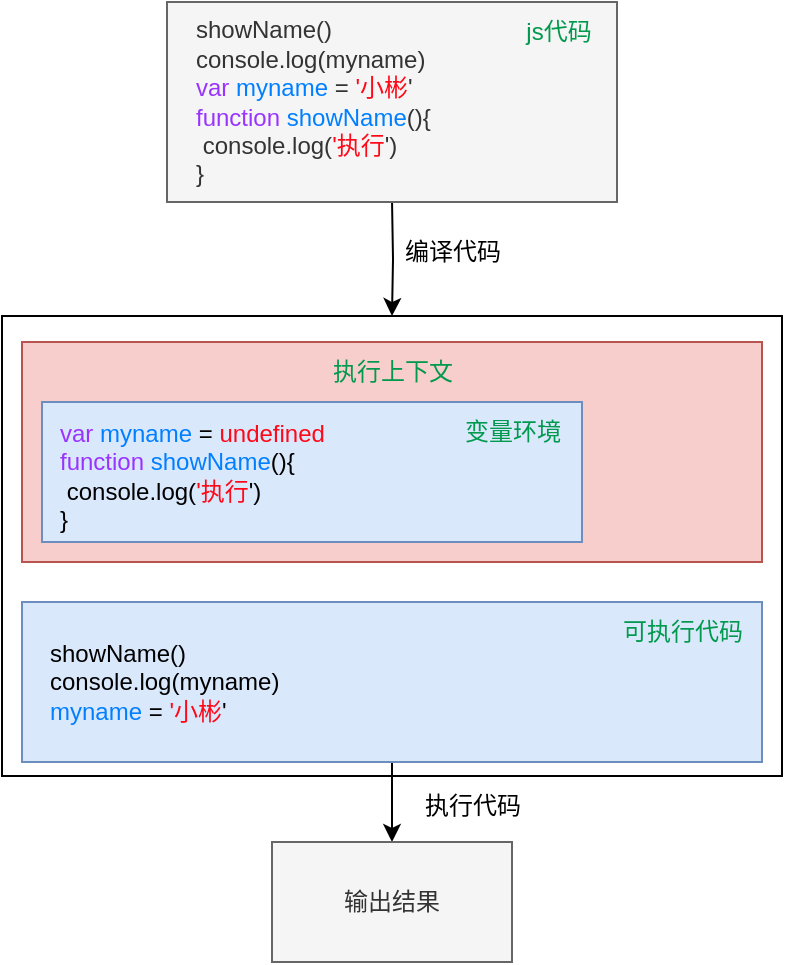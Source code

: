 <mxfile version="20.4.2" type="github">
  <diagram id="MqSlupV09XDeWsoctVPR" name="第 1 页">
    <mxGraphModel dx="1426" dy="794" grid="1" gridSize="10" guides="1" tooltips="1" connect="1" arrows="1" fold="1" page="1" pageScale="1" pageWidth="3300" pageHeight="4681" math="0" shadow="0">
      <root>
        <mxCell id="0" />
        <mxCell id="1" parent="0" />
        <mxCell id="TW5Gy77DwIipH52Wo86Y-6" value="" style="rounded=0;whiteSpace=wrap;html=1;" vertex="1" parent="1">
          <mxGeometry x="530" y="277" width="390" height="230" as="geometry" />
        </mxCell>
        <mxCell id="TW5Gy77DwIipH52Wo86Y-8" style="edgeStyle=orthogonalEdgeStyle;rounded=0;orthogonalLoop=1;jettySize=auto;html=1;exitX=0.5;exitY=1;exitDx=0;exitDy=0;entryX=0.5;entryY=0;entryDx=0;entryDy=0;" edge="1" parent="1" target="TW5Gy77DwIipH52Wo86Y-6">
          <mxGeometry relative="1" as="geometry">
            <mxPoint x="725.005" y="219" as="sourcePoint" />
          </mxGeometry>
        </mxCell>
        <mxCell id="TW5Gy77DwIipH52Wo86Y-9" value="编译代码" style="text;html=1;align=center;verticalAlign=middle;resizable=0;points=[];autosize=1;strokeColor=none;fillColor=none;" vertex="1" parent="1">
          <mxGeometry x="720" y="230" width="70" height="30" as="geometry" />
        </mxCell>
        <mxCell id="TW5Gy77DwIipH52Wo86Y-10" value="" style="rounded=0;whiteSpace=wrap;html=1;fillColor=#f8cecc;strokeColor=#b85450;" vertex="1" parent="1">
          <mxGeometry x="540" y="290" width="370" height="110" as="geometry" />
        </mxCell>
        <mxCell id="TW5Gy77DwIipH52Wo86Y-11" value="&lt;font color=&quot;#00994d&quot;&gt;执行上下文&lt;/font&gt;" style="text;html=1;align=center;verticalAlign=middle;resizable=0;points=[];autosize=1;strokeColor=none;fillColor=none;" vertex="1" parent="1">
          <mxGeometry x="685" y="290" width="80" height="30" as="geometry" />
        </mxCell>
        <mxCell id="TW5Gy77DwIipH52Wo86Y-19" value="showName()&lt;br&gt;console.log(myname)&lt;br&gt;&lt;font color=&quot;#9933ff&quot;&gt;var&lt;/font&gt; &lt;font color=&quot;#007fff&quot;&gt;myname&lt;/font&gt; = &lt;font color=&quot;#ff0818&quot;&gt;&#39;小彬&lt;/font&gt;&#39;&lt;br&gt;&lt;font color=&quot;#9933ff&quot;&gt;function&lt;/font&gt; &lt;font color=&quot;#007fff&quot;&gt;showName&lt;/font&gt;(){&lt;br&gt;&lt;span style=&quot;white-space: pre;&quot;&gt;	&lt;/span&gt;console.log(&lt;font color=&quot;#ff0818&quot;&gt;&#39;执行&lt;/font&gt;&#39;)&lt;br&gt;}" style="rounded=0;whiteSpace=wrap;html=1;align=left;spacingLeft=12;fillColor=#f5f5f5;strokeColor=#666666;fontColor=#333333;" vertex="1" parent="1">
          <mxGeometry x="612.5" y="120" width="225" height="100" as="geometry" />
        </mxCell>
        <mxCell id="TW5Gy77DwIipH52Wo86Y-27" style="edgeStyle=orthogonalEdgeStyle;rounded=0;orthogonalLoop=1;jettySize=auto;html=1;exitX=0.5;exitY=1;exitDx=0;exitDy=0;fontColor=#000000;" edge="1" parent="1" source="TW5Gy77DwIipH52Wo86Y-21" target="TW5Gy77DwIipH52Wo86Y-26">
          <mxGeometry relative="1" as="geometry" />
        </mxCell>
        <mxCell id="TW5Gy77DwIipH52Wo86Y-21" value="showName()&lt;br&gt;console.log(myname)&lt;br&gt;&lt;font color=&quot;#007fff&quot;&gt;myname&lt;/font&gt; = &lt;font color=&quot;#ff0818&quot;&gt;&#39;小彬&lt;/font&gt;&#39;&lt;br&gt;" style="rounded=0;whiteSpace=wrap;html=1;align=left;spacingLeft=12;fillColor=#dae8fc;strokeColor=#6c8ebf;" vertex="1" parent="1">
          <mxGeometry x="540" y="420" width="370" height="80" as="geometry" />
        </mxCell>
        <mxCell id="TW5Gy77DwIipH52Wo86Y-17" value="&lt;font color=&quot;#00994d&quot;&gt;可执行代码&lt;/font&gt;" style="text;html=1;align=center;verticalAlign=middle;resizable=0;points=[];autosize=1;strokeColor=none;fillColor=none;" vertex="1" parent="1">
          <mxGeometry x="830" y="420" width="80" height="30" as="geometry" />
        </mxCell>
        <mxCell id="TW5Gy77DwIipH52Wo86Y-20" value="&lt;p style=&quot;line-height: 1.2;&quot;&gt;&lt;/p&gt;&lt;div style=&quot;&quot;&gt;&lt;br&gt;&lt;/div&gt;&lt;font color=&quot;#9933ff&quot;&gt;&lt;div style=&quot;&quot;&gt;&lt;font style=&quot;background-color: initial;&quot; color=&quot;#9933ff&quot;&gt;var&lt;/font&gt;&lt;span style=&quot;background-color: initial; color: rgb(0, 0, 0);&quot;&gt; &lt;/span&gt;&lt;font style=&quot;background-color: initial;&quot; color=&quot;#007fff&quot;&gt;myname&lt;/font&gt;&lt;span style=&quot;background-color: initial; color: rgb(0, 0, 0);&quot;&gt; = &lt;/span&gt;&lt;font style=&quot;background-color: initial;&quot; color=&quot;#ff0818&quot;&gt;undefined&lt;/font&gt;&lt;/div&gt;&lt;/font&gt;&lt;font color=&quot;#9933ff&quot;&gt;&lt;div style=&quot;&quot;&gt;&lt;font style=&quot;background-color: initial;&quot; color=&quot;#9933ff&quot;&gt;function&lt;/font&gt;&lt;span style=&quot;background-color: initial; color: rgb(0, 0, 0);&quot;&gt; &lt;/span&gt;&lt;font style=&quot;background-color: initial;&quot; color=&quot;#007fff&quot;&gt;showName&lt;/font&gt;&lt;span style=&quot;background-color: initial; color: rgb(0, 0, 0);&quot;&gt;(){&lt;/span&gt;&lt;/div&gt;&lt;/font&gt;&lt;span style=&quot;white-space: pre;&quot;&gt;&lt;div style=&quot;&quot;&gt;&lt;span style=&quot;background-color: initial;&quot;&gt;	&lt;/span&gt;&lt;span style=&quot;background-color: initial; white-space: normal;&quot;&gt;console.log(&lt;/span&gt;&lt;font style=&quot;background-color: initial; white-space: normal;&quot; color=&quot;#ff0818&quot;&gt;&#39;执行&lt;/font&gt;&lt;span style=&quot;background-color: initial; white-space: normal;&quot;&gt;&#39;)&lt;/span&gt;&lt;/div&gt;&lt;/span&gt;&lt;div style=&quot;&quot;&gt;&lt;span style=&quot;background-color: initial;&quot;&gt;}&lt;/span&gt;&lt;/div&gt;&lt;p&gt;&lt;/p&gt;" style="rounded=0;whiteSpace=wrap;html=1;align=left;fillColor=#dae8fc;strokeColor=#6c8ebf;spacingBottom=11;spacingLeft=7;" vertex="1" parent="1">
          <mxGeometry x="550" y="320" width="270" height="70" as="geometry" />
        </mxCell>
        <mxCell id="TW5Gy77DwIipH52Wo86Y-24" value="&lt;font color=&quot;#00994d&quot;&gt;变量环境&lt;/font&gt;" style="text;html=1;align=center;verticalAlign=middle;resizable=0;points=[];autosize=1;strokeColor=none;fillColor=none;fontColor=#FF0818;" vertex="1" parent="1">
          <mxGeometry x="750" y="320" width="70" height="30" as="geometry" />
        </mxCell>
        <mxCell id="TW5Gy77DwIipH52Wo86Y-25" value="&lt;font color=&quot;#00994d&quot;&gt;js代码&lt;/font&gt;" style="text;html=1;align=center;verticalAlign=middle;resizable=0;points=[];autosize=1;strokeColor=none;fillColor=none;fontColor=#FF0818;" vertex="1" parent="1">
          <mxGeometry x="777.5" y="120" width="60" height="30" as="geometry" />
        </mxCell>
        <mxCell id="TW5Gy77DwIipH52Wo86Y-26" value="输出结果" style="rounded=0;whiteSpace=wrap;html=1;fontColor=#333333;fillColor=#f5f5f5;strokeColor=#666666;" vertex="1" parent="1">
          <mxGeometry x="665" y="540" width="120" height="60" as="geometry" />
        </mxCell>
        <mxCell id="TW5Gy77DwIipH52Wo86Y-28" value="执行代码" style="text;html=1;align=center;verticalAlign=middle;resizable=0;points=[];autosize=1;strokeColor=none;fillColor=none;fontColor=#000000;" vertex="1" parent="1">
          <mxGeometry x="730" y="507" width="70" height="30" as="geometry" />
        </mxCell>
      </root>
    </mxGraphModel>
  </diagram>
</mxfile>
